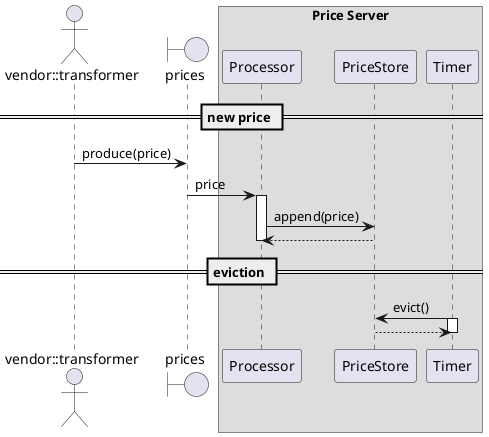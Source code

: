@startuml

actor "vendor::transformer" as vendor
boundary prices
== new price ==
vendor -> prices: produce(price)
box "Price Server"
prices -> Processor: price
activate Processor
Processor -> PriceStore: append(price)
PriceStore --> Processor
deactivate Processor

== eviction ==
Timer -> PriceStore: evict()
activate Timer
PriceStore --> Timer
deactivate Timer
end box

@enduml